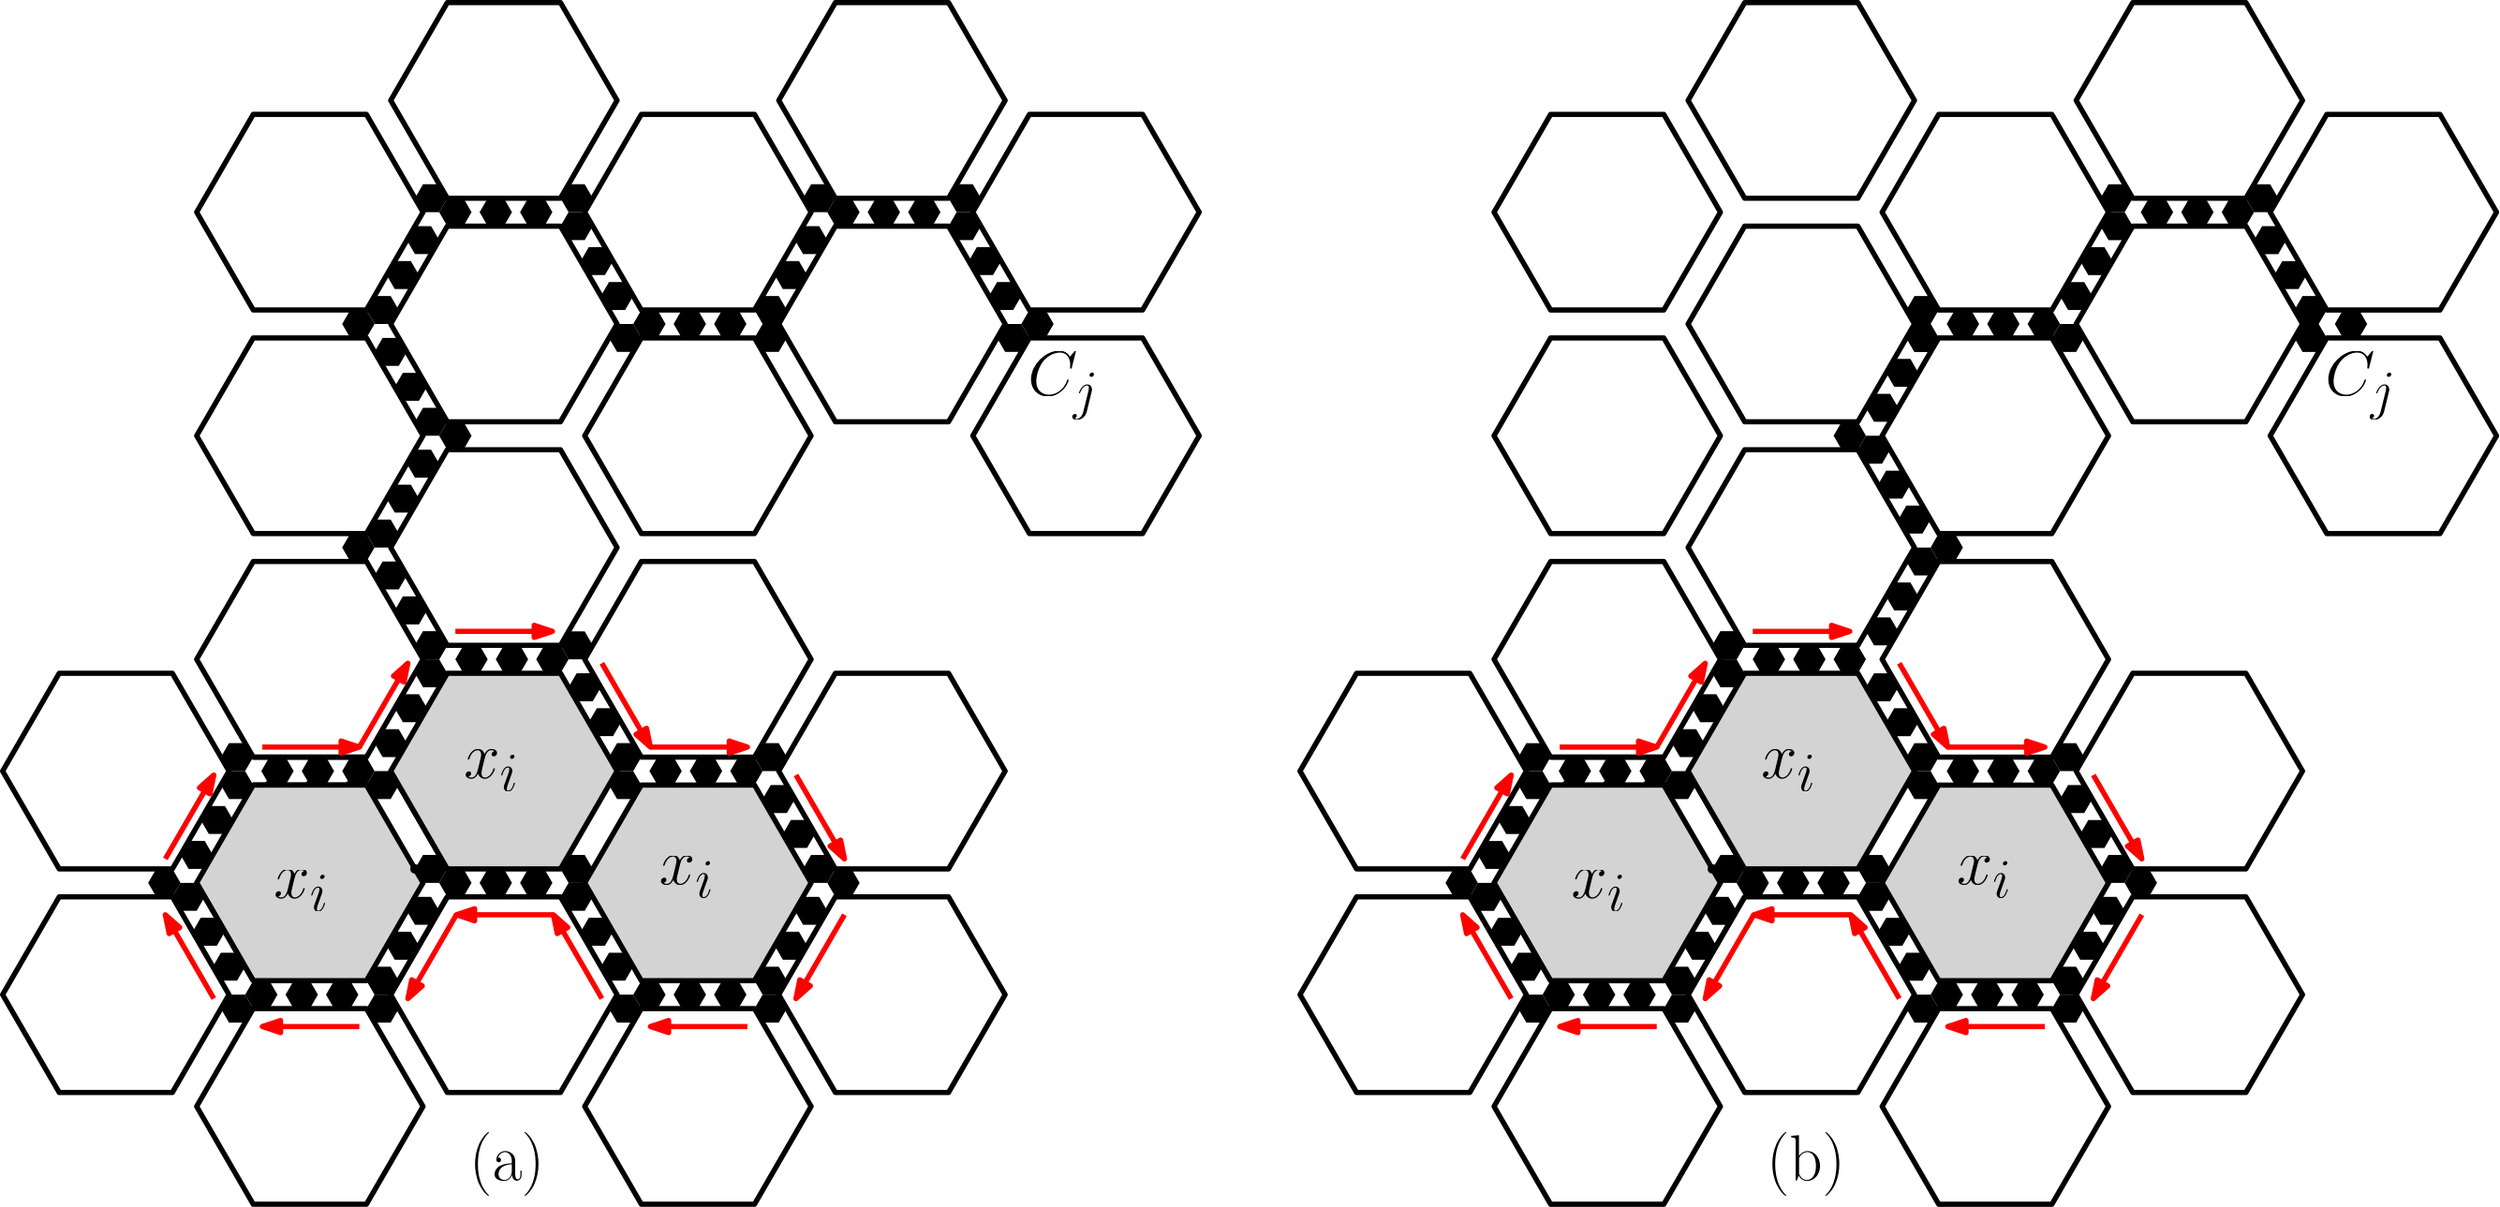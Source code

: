 <?xml version="1.0"?>
<!DOCTYPE ipe SYSTEM "ipe.dtd">
<ipe version="70107" creator="Ipe 7.2.2">
<info created="D:20160420153333" modified="D:20161008141734"/>
<ipestyle name="basic">
<symbol name="arrow/arc(spx)">
<path stroke="sym-stroke" fill="sym-stroke" pen="sym-pen">
0 0 m
-1 0.333 l
-1 -0.333 l
h
</path>
</symbol>
<symbol name="arrow/farc(spx)">
<path stroke="sym-stroke" fill="white" pen="sym-pen">
0 0 m
-1 0.333 l
-1 -0.333 l
h
</path>
</symbol>
<symbol name="arrow/ptarc(spx)">
<path stroke="sym-stroke" fill="sym-stroke" pen="sym-pen">
0 0 m
-1 0.333 l
-0.8 0 l
-1 -0.333 l
h
</path>
</symbol>
<symbol name="arrow/fptarc(spx)">
<path stroke="sym-stroke" fill="white" pen="sym-pen">
0 0 m
-1 0.333 l
-0.8 0 l
-1 -0.333 l
h
</path>
</symbol>
<symbol name="mark/circle(sx)" transformations="translations">
<path fill="sym-stroke">
0.6 0 0 0.6 0 0 e
0.4 0 0 0.4 0 0 e
</path>
</symbol>
<symbol name="mark/disk(sx)" transformations="translations">
<path fill="sym-stroke">
0.6 0 0 0.6 0 0 e
</path>
</symbol>
<symbol name="mark/fdisk(sfx)" transformations="translations">
<group>
<path fill="sym-fill">
0.5 0 0 0.5 0 0 e
</path>
<path fill="sym-stroke" fillrule="eofill">
0.6 0 0 0.6 0 0 e
0.4 0 0 0.4 0 0 e
</path>
</group>
</symbol>
<symbol name="mark/box(sx)" transformations="translations">
<path fill="sym-stroke" fillrule="eofill">
-0.6 -0.6 m
0.6 -0.6 l
0.6 0.6 l
-0.6 0.6 l
h
-0.4 -0.4 m
0.4 -0.4 l
0.4 0.4 l
-0.4 0.4 l
h
</path>
</symbol>
<symbol name="mark/square(sx)" transformations="translations">
<path fill="sym-stroke">
-0.6 -0.6 m
0.6 -0.6 l
0.6 0.6 l
-0.6 0.6 l
h
</path>
</symbol>
<symbol name="mark/fsquare(sfx)" transformations="translations">
<group>
<path fill="sym-fill">
-0.5 -0.5 m
0.5 -0.5 l
0.5 0.5 l
-0.5 0.5 l
h
</path>
<path fill="sym-stroke" fillrule="eofill">
-0.6 -0.6 m
0.6 -0.6 l
0.6 0.6 l
-0.6 0.6 l
h
-0.4 -0.4 m
0.4 -0.4 l
0.4 0.4 l
-0.4 0.4 l
h
</path>
</group>
</symbol>
<symbol name="mark/cross(sx)" transformations="translations">
<group>
<path fill="sym-stroke">
-0.43 -0.57 m
0.57 0.43 l
0.43 0.57 l
-0.57 -0.43 l
h
</path>
<path fill="sym-stroke">
-0.43 0.57 m
0.57 -0.43 l
0.43 -0.57 l
-0.57 0.43 l
h
</path>
</group>
</symbol>
<symbol name="arrow/fnormal(spx)">
<path stroke="sym-stroke" fill="white" pen="sym-pen">
0 0 m
-1 0.333 l
-1 -0.333 l
h
</path>
</symbol>
<symbol name="arrow/pointed(spx)">
<path stroke="sym-stroke" fill="sym-stroke" pen="sym-pen">
0 0 m
-1 0.333 l
-0.8 0 l
-1 -0.333 l
h
</path>
</symbol>
<symbol name="arrow/fpointed(spx)">
<path stroke="sym-stroke" fill="white" pen="sym-pen">
0 0 m
-1 0.333 l
-0.8 0 l
-1 -0.333 l
h
</path>
</symbol>
<symbol name="arrow/linear(spx)">
<path stroke="sym-stroke" pen="sym-pen">
-1 0.333 m
0 0 l
-1 -0.333 l
</path>
</symbol>
<symbol name="arrow/fdouble(spx)">
<path stroke="sym-stroke" fill="white" pen="sym-pen">
0 0 m
-1 0.333 l
-1 -0.333 l
h
-1 0 m
-2 0.333 l
-2 -0.333 l
h
</path>
</symbol>
<symbol name="arrow/double(spx)">
<path stroke="sym-stroke" fill="sym-stroke" pen="sym-pen">
0 0 m
-1 0.333 l
-1 -0.333 l
h
-1 0 m
-2 0.333 l
-2 -0.333 l
h
</path>
</symbol>
<pen name="heavier" value="0.8"/>
<pen name="fat" value="1.2"/>
<pen name="ultrafat" value="2"/>
<symbolsize name="large" value="5"/>
<symbolsize name="small" value="2"/>
<symbolsize name="tiny" value="1.1"/>
<arrowsize name="large" value="10"/>
<arrowsize name="small" value="5"/>
<arrowsize name="tiny" value="3"/>
<color name="red" value="1 0 0"/>
<color name="green" value="0 1 0"/>
<color name="blue" value="0 0 1"/>
<color name="yellow" value="1 1 0"/>
<color name="orange" value="1 0.647 0"/>
<color name="gold" value="1 0.843 0"/>
<color name="purple" value="0.627 0.125 0.941"/>
<color name="gray" value="0.745"/>
<color name="brown" value="0.647 0.165 0.165"/>
<color name="navy" value="0 0 0.502"/>
<color name="pink" value="1 0.753 0.796"/>
<color name="seagreen" value="0.18 0.545 0.341"/>
<color name="turquoise" value="0.251 0.878 0.816"/>
<color name="violet" value="0.933 0.51 0.933"/>
<color name="darkblue" value="0 0 0.545"/>
<color name="darkcyan" value="0 0.545 0.545"/>
<color name="darkgray" value="0.663"/>
<color name="darkgreen" value="0 0.392 0"/>
<color name="darkmagenta" value="0.545 0 0.545"/>
<color name="darkorange" value="1 0.549 0"/>
<color name="darkred" value="0.545 0 0"/>
<color name="lightblue" value="0.678 0.847 0.902"/>
<color name="lightcyan" value="0.878 1 1"/>
<color name="lightgray" value="0.827"/>
<color name="lightgreen" value="0.565 0.933 0.565"/>
<color name="lightyellow" value="1 1 0.878"/>
<dashstyle name="dashed" value="[4] 0"/>
<dashstyle name="dotted" value="[1 3] 0"/>
<dashstyle name="dash dotted" value="[4 2 1 2] 0"/>
<dashstyle name="dash dot dotted" value="[4 2 1 2 1 2] 0"/>
<textsize name="large" value="\large"/>
<textsize name="Large" value="\Large"/>
<textsize name="LARGE" value="\LARGE"/>
<textsize name="huge" value="\huge"/>
<textsize name="Huge" value="\Huge"/>
<textsize name="small" value="\small"/>
<textsize name="footnote" value="\footnotesize"/>
<textsize name="tiny" value="\tiny"/>
<textstyle name="center" begin="\begin{center}" end="\end{center}"/>
<textstyle name="itemize" begin="\begin{itemize}" end="\end{itemize}"/>
<textstyle name="item" begin="\begin{itemize}\item{}" end="\end{itemize}"/>
<gridsize name="4 pts" value="4"/>
<gridsize name="8 pts (~3 mm)" value="8"/>
<gridsize name="16 pts (~6 mm)" value="16"/>
<gridsize name="32 pts (~12 mm)" value="32"/>
<gridsize name="10 pts (~3.5 mm)" value="10"/>
<gridsize name="20 pts (~7 mm)" value="20"/>
<gridsize name="14 pts (~5 mm)" value="14"/>
<gridsize name="28 pts (~10 mm)" value="28"/>
<gridsize name="56 pts (~20 mm)" value="56"/>
<anglesize name="90 deg" value="90"/>
<anglesize name="60 deg" value="60"/>
<anglesize name="45 deg" value="45"/>
<anglesize name="30 deg" value="30"/>
<anglesize name="22.5 deg" value="22.5"/>
<opacity name="10%" value="0.1"/>
<opacity name="30%" value="0.3"/>
<opacity name="50%" value="0.5"/>
<opacity name="75%" value="0.75"/>
<tiling name="falling" angle="-60" step="4" width="1"/>
<tiling name="rising" angle="30" step="4" width="1"/>
</ipestyle>
<ipestyle name="bigpaper">
<layout paper="10000 6000" origin="0 0" frame="10000 6000"/>
<titlestyle pos="10 10" size="LARGE" color="title"  valign="baseline"/>
</ipestyle>
<page>
<layer name="alpha"/>
<view layers="alpha" active="alpha"/>
<path layer="alpha" matrix="0.0971058 0 0 0.096921 3998.35 2997.01" fill="black">
4352 3008 m
4320 3063.43 l
4256 3063.43 l
4224 3008 l
4256 2952.57 l
4320 2952.57 l
h
</path>
<path matrix="0.0971058 0 0 0.096921 4013.89 2997.01" fill="black">
4352 3008 m
4320 3063.43 l
4256 3063.43 l
4224 3008 l
4256 2952.57 l
4320 2952.57 l
h
</path>
<path matrix="0.0971058 0 0 0.096921 4029.43 2997.01" fill="black">
4352 3008 m
4320 3063.43 l
4256 3063.43 l
4224 3008 l
4256 2952.57 l
4320 2952.57 l
h
</path>
<path matrix="0.0971058 0 0 0.096921 3995.25 2997.84" stroke="black" pen="ultrafat">
4224 2944 m
4672 2944 l
</path>
<use matrix="0.0971058 0 0 0.096921 3995.25 2997.84" name="mark/disk(sx)" pos="4288 2944" size="normal" stroke="black"/>
<use matrix="0.0971058 0 0 0.096921 3995.25 2997.84" name="mark/disk(sx)" pos="4448 2944" size="normal" stroke="black"/>
<use matrix="0.0971058 0 0 0.096921 3995.25 2997.84" name="mark/disk(sx)" pos="4608 2944" size="normal" stroke="black"/>
<path matrix="0.0971058 0 0 0.096921 3995.25 3008.58" stroke="black" pen="ultrafat">
4224 2944 m
4672 2944 l
</path>
<path matrix="0.0971058 0 0 0.096921 3995.25 2997.84" stroke="black" fill="lightgray" pen="ultrafat">
4896 2556.02 m
4672 2944 l
4224 2944 l
4000 2556.02 l
4224 2168.04 l
4672 2168.04 l
h
</path>
<use matrix="0.0971058 0 0 0.096921 3995.25 2997.84" name="mark/disk(sx)" pos="4448 2999.43" size="normal" stroke="black"/>
<path matrix="0.0485529 -0.0839361 0.084096 0.0484605 3993.99 3497.32" fill="black">
4352 3008 m
4320 3063.43 l
4256 3063.43 l
4224 3008 l
4256 2952.57 l
4320 2952.57 l
h
</path>
<path matrix="0.0485529 -0.0839361 0.084096 0.0484605 4012.63 3465.09" fill="black">
4352 3008 m
4320 3063.43 l
4256 3063.43 l
4224 3008 l
4256 2952.57 l
4320 2952.57 l
h
</path>
<path matrix="0.0485529 -0.0839361 0.084096 0.0484605 4005.58 3500.43" stroke="black" pen="ultrafat">
4224 2944 m
4672 2944 l
</path>
<path matrix="0.0485529 -0.0839361 0.084096 0.0484605 3919.41 3454.35" fill="black">
4352 3008 m
4320 3063.43 l
4256 3063.43 l
4224 3008 l
4256 2952.57 l
4320 2952.57 l
h
</path>
<path matrix="0.0485529 -0.0839361 0.084096 0.0484605 3927.18 3440.92" fill="black">
4352 3008 m
4320 3063.43 l
4256 3063.43 l
4224 3008 l
4256 2952.57 l
4320 2952.57 l
h
</path>
<path matrix="0.0485529 -0.0839361 0.084096 0.0484605 3934.94 3427.49" fill="black">
4352 3008 m
4320 3063.43 l
4256 3063.43 l
4224 3008 l
4256 2952.57 l
4320 2952.57 l
h
</path>
<path matrix="0.0485529 -0.0839361 0.084096 0.0484605 3931 3457.45" stroke="black" pen="ultrafat">
4224 2944 m
4672 2944 l
</path>
<path matrix="-0.0485529 -0.0839361 0.084096 -0.0484605 4425.91 3740.51" fill="black">
4352 3008 m
4320 3063.43 l
4256 3063.43 l
4224 3008 l
4256 2952.57 l
4320 2952.57 l
h
</path>
<path matrix="-0.0485529 -0.0839361 0.084096 -0.0484605 4418.14 3727.08" fill="black">
4352 3008 m
4320 3063.43 l
4256 3063.43 l
4224 3008 l
4256 2952.57 l
4320 2952.57 l
h
</path>
<path matrix="-0.0485529 -0.0839361 0.084096 -0.0484605 4410.37 3713.65" fill="black">
4352 3008 m
4320 3063.43 l
4256 3063.43 l
4224 3008 l
4256 2952.57 l
4320 2952.57 l
h
</path>
<path matrix="-0.0485529 -0.0839361 0.084096 -0.0484605 4437.51 3737.41" stroke="black" pen="ultrafat">
4224 2944 m
4672 2944 l
</path>
<path matrix="0.0971058 0 0 0.096921 4069.83 3040.81" stroke="black" fill="lightgray" pen="ultrafat">
4896 2556.02 m
4672 2944 l
4224 2944 l
4000 2556.02 l
4224 2168.04 l
4672 2168.04 l
h
</path>
<path matrix="0.0971058 0 0 0.096921 4144.4 3083.79" stroke="black" pen="ultrafat">
4896 2556.02 m
4672 2944 l
4224 2944 l
4000 2556.02 l
4224 2168.04 l
4672 2168.04 l
h
</path>
<path matrix="0.0971058 0 0 0.096921 4293.56 3169.74" stroke="black" pen="ultrafat">
4896 2556.02 m
4672 2944 l
4224 2944 l
4000 2556.02 l
4224 2168.04 l
4672 2168.04 l
h
</path>
<path matrix="0.0971058 0 0 0.096921 4218.98 3212.71" stroke="black" pen="ultrafat">
4896 2556.02 m
4672 2944 l
4224 2944 l
4000 2556.02 l
4224 2168.04 l
4672 2168.04 l
h
</path>
<path matrix="0.0971058 0 0 0.096921 4144.4 3169.74" stroke="black" pen="ultrafat">
4896 2556.02 m
4672 2944 l
4224 2944 l
4000 2556.02 l
4224 2168.04 l
4672 2168.04 l
h
</path>
<path matrix="0.0971058 0 0 0.096921 4069.83 3126.76" stroke="black" pen="ultrafat">
4896 2556.02 m
4672 2944 l
4224 2944 l
4000 2556.02 l
4224 2168.04 l
4672 2168.04 l
h
</path>
<path matrix="0.0971058 0 0 0.096921 4144.4 3255.69" stroke="black" pen="ultrafat">
4896 2556.02 m
4672 2944 l
4224 2944 l
4000 2556.02 l
4224 2168.04 l
4672 2168.04 l
h
</path>
<path matrix="0.0971058 0 0 0.096921 4069.83 3212.71" stroke="black" pen="ultrafat">
4896 2556.02 m
4672 2944 l
4224 2944 l
4000 2556.02 l
4224 2168.04 l
4672 2168.04 l
h
</path>
<path matrix="0.0971058 0 0 0.096921 3995.25 3169.74" stroke="black" pen="ultrafat">
4896 2556.02 m
4672 2944 l
4224 2944 l
4000 2556.02 l
4224 2168.04 l
4672 2168.04 l
h
</path>
<path matrix="0.0971058 0 0 0.096921 3920.67 3040.81" stroke="black" pen="ultrafat">
4896 2556.02 m
4672 2944 l
4224 2944 l
4000 2556.02 l
4224 2168.04 l
4672 2168.04 l
h
</path>
<path matrix="0.0971058 0 0 0.096921 3995.25 3255.69" stroke="black" pen="ultrafat">
4896 2556.02 m
4672 2944 l
4224 2944 l
4000 2556.02 l
4224 2168.04 l
4672 2168.04 l
h
</path>
<path matrix="0.0971058 0 0 0.096921 4069.83 3298.66" stroke="black" pen="ultrafat">
4896 2556.02 m
4672 2944 l
4224 2944 l
4000 2556.02 l
4224 2168.04 l
4672 2168.04 l
h
</path>
<path matrix="0.0971058 0 0 0.096921 4144.4 2997.84" stroke="black" fill="lightgray" pen="ultrafat">
4896 2556.02 m
4672 2944 l
4224 2944 l
4000 2556.02 l
4224 2168.04 l
4672 2168.04 l
h
</path>
<path matrix="0.0971058 0 0 0.096921 4218.98 3040.81" stroke="black" pen="ultrafat">
4896 2556.02 m
4672 2944 l
4224 2944 l
4000 2556.02 l
4224 2168.04 l
4672 2168.04 l
h
</path>
<path matrix="0.0971058 0 0 0.096921 3995.25 3083.79" stroke="black" pen="ultrafat">
4896 2556.02 m
4672 2944 l
4224 2944 l
4000 2556.02 l
4224 2168.04 l
4672 2168.04 l
h
</path>
<path matrix="0.0971058 0 0 0.096921 3920.67 2954.86" stroke="black" pen="ultrafat">
4896 2556.02 m
4672 2944 l
4224 2944 l
4000 2556.02 l
4224 2168.04 l
4672 2168.04 l
h
</path>
<path matrix="0.0971058 0 0 0.096921 3995.25 2911.89" stroke="black" pen="ultrafat">
4896 2556.02 m
4672 2944 l
4224 2944 l
4000 2556.02 l
4224 2168.04 l
4672 2168.04 l
h
</path>
<path matrix="0.0971058 0 0 0.096921 4069.83 2954.86" stroke="black" pen="ultrafat">
4896 2556.02 m
4672 2944 l
4224 2944 l
4000 2556.02 l
4224 2168.04 l
4672 2168.04 l
h
</path>
<path matrix="0.0971058 0 0 0.096921 4144.4 2911.89" stroke="black" pen="ultrafat">
4896 2556.02 m
4672 2944 l
4224 2944 l
4000 2556.02 l
4224 2168.04 l
4672 2168.04 l
h
</path>
<path matrix="0.0971058 0 0 0.096921 4218.98 2954.86" stroke="black" pen="ultrafat">
4896 2556.02 m
4672 2944 l
4224 2944 l
4000 2556.02 l
4224 2168.04 l
4672 2168.04 l
h
</path>
<use matrix="0.0971058 0 0 0.096921 3995.25 2997.84" name="mark/disk(sx)" pos="4864 2611.45" size="normal" stroke="black"/>
<path matrix="0.0485529 0.0839361 -0.084096 0.0484605 4428.44 2750.63" fill="black">
4352 3008 m
4320 3063.43 l
4256 3063.43 l
4224 3008 l
4256 2952.57 l
4320 2952.57 l
h
</path>
<path matrix="0.0485529 0.0839361 -0.084096 0.0484605 4436.21 2764.06" fill="black">
4352 3008 m
4320 3063.43 l
4256 3063.43 l
4224 3008 l
4256 2952.57 l
4320 2952.57 l
h
</path>
<path matrix="0.0485529 0.0839361 -0.084096 0.0484605 4443.97 2777.49" fill="black">
4352 3008 m
4320 3063.43 l
4256 3063.43 l
4224 3008 l
4256 2952.57 l
4320 2952.57 l
h
</path>
<path matrix="0.0485529 -0.0839361 0.084096 0.0484605 3910.09 3459.72" fill="black">
4352 3008 m
4320 3063.43 l
4256 3063.43 l
4224 3008 l
4256 2952.57 l
4320 2952.57 l
h
</path>
<path matrix="0.0485529 -0.0839361 0.084096 0.0484605 3938.05 3508.07" fill="black">
4352 3008 m
4320 3063.43 l
4256 3063.43 l
4224 3008 l
4256 2952.57 l
4320 2952.57 l
h
</path>
<path matrix="0.0485529 -0.0839361 0.084096 0.0484605 3947.37 3416.74" fill="black">
4352 3008 m
4320 3063.43 l
4256 3063.43 l
4224 3008 l
4256 2952.57 l
4320 2952.57 l
h
</path>
<path matrix="0.0485529 -0.0839361 0.084096 0.0484605 3938.05 3411.37" fill="black">
4352 3008 m
4320 3063.43 l
4256 3063.43 l
4224 3008 l
4256 2952.57 l
4320 2952.57 l
h
</path>
<path matrix="-0.0485529 -0.0839361 0.084096 -0.0484605 4394.84 3708.28" fill="black">
4352 3008 m
4320 3063.43 l
4256 3063.43 l
4224 3008 l
4256 2952.57 l
4320 2952.57 l
h
</path>
<path matrix="-0.0485529 -0.0839361 0.084096 -0.0484605 4379.3 3708.28" fill="black">
4352 3008 m
4320 3063.43 l
4256 3063.43 l
4224 3008 l
4256 2952.57 l
4320 2952.57 l
h
</path>
<path matrix="-0.0485529 -0.0839361 0.084096 -0.0484605 4410.38 3702.91" fill="black">
4352 3008 m
4320 3063.43 l
4256 3063.43 l
4224 3008 l
4256 2952.57 l
4320 2952.57 l
h
</path>
<path matrix="0.0485529 0.0839361 -0.084096 0.0484605 4503.01 2793.6" fill="black">
4352 3008 m
4320 3063.43 l
4256 3063.43 l
4224 3008 l
4256 2952.57 l
4320 2952.57 l
h
</path>
<path matrix="0.0485529 0.0839361 -0.084096 0.0484605 4510.78 2807.03" fill="black">
4352 3008 m
4320 3063.43 l
4256 3063.43 l
4224 3008 l
4256 2952.57 l
4320 2952.57 l
h
</path>
<path matrix="0.0485529 0.0839361 -0.084096 0.0484605 4518.55 2820.46" fill="black">
4352 3008 m
4320 3063.43 l
4256 3063.43 l
4224 3008 l
4256 2952.57 l
4320 2952.57 l
h
</path>
<path matrix="0.0485529 -0.0839361 0.084096 0.0484605 4068.56 3454.35" fill="black">
4352 3008 m
4320 3063.43 l
4256 3063.43 l
4224 3008 l
4256 2952.57 l
4320 2952.57 l
h
</path>
<path matrix="0.0485529 -0.0839361 0.084096 0.0484605 4076.33 3440.92" fill="black">
4352 3008 m
4320 3063.43 l
4256 3063.43 l
4224 3008 l
4256 2952.57 l
4320 2952.57 l
h
</path>
<path matrix="0.0485529 -0.0839361 0.084096 0.0484605 4084.1 3427.49" fill="black">
4352 3008 m
4320 3063.43 l
4256 3063.43 l
4224 3008 l
4256 2952.57 l
4320 2952.57 l
h
</path>
<path matrix="0.0485529 -0.0839361 0.084096 0.0484605 4021.95 3459.72" fill="black">
4352 3008 m
4320 3063.43 l
4256 3063.43 l
4224 3008 l
4256 2952.57 l
4320 2952.57 l
h
</path>
<path matrix="-0.0485529 -0.0839361 0.084096 -0.0484605 4469.42 3751.26" fill="black">
4352 3008 m
4320 3063.43 l
4256 3063.43 l
4224 3008 l
4256 2952.57 l
4320 2952.57 l
h
</path>
<path matrix="-0.0485529 -0.0839361 0.084096 -0.0484605 4453.88 3751.26" fill="black">
4352 3008 m
4320 3063.43 l
4256 3063.43 l
4224 3008 l
4256 2952.57 l
4320 2952.57 l
h
</path>
<path matrix="0.0485529 -0.0839361 0.084096 0.0484605 4096.53 3416.74" fill="black">
4352 3008 m
4320 3063.43 l
4256 3063.43 l
4224 3008 l
4256 2952.57 l
4320 2952.57 l
h
</path>
<path matrix="-0.0485529 -0.0839361 0.084096 -0.0484605 4543.99 3708.28" fill="black">
4352 3008 m
4320 3063.43 l
4256 3063.43 l
4224 3008 l
4256 2952.57 l
4320 2952.57 l
h
</path>
<path matrix="-0.0485529 -0.0839361 0.084096 -0.0484605 4528.46 3708.28" fill="black">
4352 3008 m
4320 3063.43 l
4256 3063.43 l
4224 3008 l
4256 2952.57 l
4320 2952.57 l
h
</path>
<path matrix="0.0971058 0 0 0.096921 4147.51 2997.01" fill="black">
4352 3008 m
4320 3063.43 l
4256 3063.43 l
4224 3008 l
4256 2952.57 l
4320 2952.57 l
h
</path>
<path matrix="0.0971058 0 0 0.096921 4163.05 2997.01" fill="black">
4352 3008 m
4320 3063.43 l
4256 3063.43 l
4224 3008 l
4256 2952.57 l
4320 2952.57 l
h
</path>
<path matrix="0.0971058 0 0 0.096921 4178.58 2997.01" fill="black">
4352 3008 m
4320 3063.43 l
4256 3063.43 l
4224 3008 l
4256 2952.57 l
4320 2952.57 l
h
</path>
<path matrix="0.0971058 0 0 0.096921 4072.93 3039.98" fill="black">
4352 3008 m
4320 3063.43 l
4256 3063.43 l
4224 3008 l
4256 2952.57 l
4320 2952.57 l
h
</path>
<path matrix="0.0971058 0 0 0.096921 4088.47 3039.98" fill="black">
4352 3008 m
4320 3063.43 l
4256 3063.43 l
4224 3008 l
4256 2952.57 l
4320 2952.57 l
h
</path>
<path matrix="0.0971058 0 0 0.096921 4104.01 3039.98" fill="black">
4352 3008 m
4320 3063.43 l
4256 3063.43 l
4224 3008 l
4256 2952.57 l
4320 2952.57 l
h
</path>
<path matrix="-0.0485529 -0.0839361 0.084096 -0.0484605 4562.64 3783.49" fill="black">
4352 3008 m
4320 3063.43 l
4256 3063.43 l
4224 3008 l
4256 2952.57 l
4320 2952.57 l
h
</path>
<path matrix="-0.0971058 0.00000002 -0.00000002 -0.096921 5039.33 3542.48" fill="black">
4352 3008 m
4320 3063.43 l
4256 3063.43 l
4224 3008 l
4256 2952.57 l
4320 2952.57 l
h
</path>
<path matrix="-0.0971058 0.00000002 -0.00000002 -0.096921 5031.56 3555.91" fill="black">
4352 3008 m
4320 3063.43 l
4256 3063.43 l
4224 3008 l
4256 2952.57 l
4320 2952.57 l
h
</path>
<path matrix="0.0971058 0.00000002 -0.00000002 0.096921 4187.91 2916.43" fill="black">
4352 3008 m
4320 3063.43 l
4256 3063.43 l
4224 3008 l
4256 2952.57 l
4320 2952.57 l
h
</path>
<path matrix="0.0485529 -0.0839361 0.084096 0.0484605 4158.68 3448.97" fill="black">
4352 3008 m
4320 3063.43 l
4256 3063.43 l
4224 3008 l
4256 2952.57 l
4320 2952.57 l
h
</path>
<path matrix="0.0485529 -0.0839361 0.084096 0.0484605 4150.91 3435.54" fill="black">
4352 3008 m
4320 3063.43 l
4256 3063.43 l
4224 3008 l
4256 2952.57 l
4320 2952.57 l
h
</path>
<path matrix="-0.0971058 0.00000002 0.00000002 0.096921 4964.75 3002.38" fill="black">
4352 3008 m
4320 3063.43 l
4256 3063.43 l
4224 3008 l
4256 2952.57 l
4320 2952.57 l
h
</path>
<path matrix="-0.0485529 -0.0839361 -0.084096 0.0484605 4993.98 3534.93" fill="black">
4352 3008 m
4320 3063.43 l
4256 3063.43 l
4224 3008 l
4256 2952.57 l
4320 2952.57 l
h
</path>
<path matrix="-0.0485529 -0.0839361 -0.084096 0.0484605 5001.75 3521.5" fill="black">
4352 3008 m
4320 3063.43 l
4256 3063.43 l
4224 3008 l
4256 2952.57 l
4320 2952.57 l
h
</path>
<path matrix="0.0485529 -0.0839361 0.084096 0.0484605 4087.21 3411.37" fill="black">
4352 3008 m
4320 3063.43 l
4256 3063.43 l
4224 3008 l
4256 2952.57 l
4320 2952.57 l
h
</path>
<path matrix="0.0485529 -0.0839361 0.084096 0.0484605 4143.14 3411.37" fill="black">
4352 3008 m
4320 3063.43 l
4256 3063.43 l
4224 3008 l
4256 2952.57 l
4320 2952.57 l
h
</path>
<path matrix="0.0485529 -0.0839361 0.084096 0.0484605 4171.11 3459.72" fill="black">
4352 3008 m
4320 3063.43 l
4256 3063.43 l
4224 3008 l
4256 2952.57 l
4320 2952.57 l
h
</path>
<path matrix="0.0485529 -0.0839361 0.084096 0.0484605 4087.21 3497.32" fill="black">
4352 3008 m
4320 3063.43 l
4256 3063.43 l
4224 3008 l
4256 2952.57 l
4320 2952.57 l
h
</path>
<path matrix="0.0485529 -0.0839361 0.084096 0.0484605 4068.56 3551.04" fill="black">
4352 3008 m
4320 3063.43 l
4256 3063.43 l
4224 3008 l
4256 2952.57 l
4320 2952.57 l
h
</path>
<path matrix="0.0485529 -0.0839361 0.084096 0.0484605 4143.14 3508.07" fill="black">
4352 3008 m
4320 3063.43 l
4256 3063.43 l
4224 3008 l
4256 2952.57 l
4320 2952.57 l
h
</path>
<path matrix="0.0485529 -0.0839361 0.084096 0.0484605 4012.63 3551.04" fill="black">
4352 3008 m
4320 3063.43 l
4256 3063.43 l
4224 3008 l
4256 2952.57 l
4320 2952.57 l
h
</path>
<path matrix="0.0971058 0 0 0.096921 4218.98 3298.66" stroke="black" pen="ultrafat">
4896 2556.02 m
4672 2944 l
4224 2944 l
4000 2556.02 l
4224 2168.04 l
4672 2168.04 l
h
</path>
<path matrix="0.0971058 0 0 0.096921 4293.56 3255.69" stroke="black" pen="ultrafat">
4896 2556.02 m
4672 2944 l
4224 2944 l
4000 2556.02 l
4224 2168.04 l
4672 2168.04 l
h
</path>
<path matrix="0.0485529 -0.0839361 0.084096 0.0484605 4068.56 3465.09" fill="black">
4352 3008 m
4320 3063.43 l
4256 3063.43 l
4224 3008 l
4256 2952.57 l
4320 2952.57 l
h
</path>
<path matrix="0.0971058 0 0 0.096921 3995.25 2997.84" stroke="red" pen="ultrafat" arrow="normal/normal">
4067.95 2096.96 m
3875.95 2429.51 l
</path>
<path matrix="0.0971058 0 0 0.096921 3995.25 2997.84" stroke="red" pen="ultrafat" arrow="normal/normal">
3875.95 2651.22 m
4067.95 2983.77 l
</path>
<path matrix="0.0971058 0 0 0.096921 3995.25 2997.84" stroke="red" pen="ultrafat" arrow="normal/normal">
4259.97 3094.62 m
4643.96 3094.62 l
</path>
<path matrix="0.0971058 0 0 0.096921 3995.25 2997.84" stroke="red" pen="ultrafat" arrow="normal/normal">
4643.96 1986.1 m
4259.97 1986.1 l
</path>
<path matrix="0.0971058 0 0 0.096921 3995.25 2997.84" stroke="red" pen="ultrafat" arrow="normal/normal">
5027.97 2429.51 m
4835.97 2096.96 l
</path>
<path matrix="0.0971058 0 0 0.096921 3995.25 2997.84" stroke="red" pen="ultrafat" arrow="normal/normal">
5411.96 2429.51 m
5027.97 2429.51 l
</path>
<path matrix="0.0971058 0 0 0.096921 3995.25 2997.84" stroke="red" pen="ultrafat" arrow="normal/normal">
5603.96 2096.96 m
5411.96 2429.51 l
</path>
<path matrix="0.0971058 0 0 0.096921 3995.25 2997.84" stroke="red" pen="ultrafat" arrow="normal/normal">
6179.97 1986.1 m
5795.98 1986.1 l
</path>
<path matrix="0.0971058 0 0 0.096921 3995.25 2997.84" stroke="red" pen="ultrafat" arrow="normal/normal">
6563.97 2429.5 m
6371.97 2096.95 l
</path>
<path matrix="0.0971058 0 0 0.096921 3995.25 2997.84" stroke="red" pen="ultrafat" arrow="normal/normal">
6371.97 2983.76 m
6563.97 2651.21 l
</path>
<path matrix="0.0971058 0 0 0.096921 3995.25 2997.84" stroke="red" pen="ultrafat" arrow="normal/normal">
5603.96 3427.17 m
5795.96 3094.62 l
</path>
<path matrix="0.0971058 0 0 0.096921 3995.25 2997.84" stroke="red" pen="ultrafat" arrow="normal/normal">
5795.96 3094.62 m
6179.95 3094.62 l
</path>
<path matrix="0.0971058 0 0 0.096921 3995.25 2997.84" stroke="red" pen="ultrafat" arrow="normal/normal">
5024 3553.68 m
5407.99 3553.68 l
</path>
<path matrix="0.0971058 0 0 0.096921 3995.25 2997.84" stroke="red" pen="ultrafat" arrow="normal/normal">
4643.96 3094.62 m
4835.96 3427.17 l
</path>
<path matrix="0.0485529 -0.0839361 -0.084096 -0.0484605 4503.01 3869.44" fill="black">
4352 3008 m
4320 3063.43 l
4256 3063.43 l
4224 3008 l
4256 2952.57 l
4320 2952.57 l
h
</path>
<path matrix="0.0485529 -0.0839361 -0.084096 -0.0484605 4510.78 3856.01" fill="black">
4352 3008 m
4320 3063.43 l
4256 3063.43 l
4224 3008 l
4256 2952.57 l
4320 2952.57 l
h
</path>
<path matrix="0.0485529 -0.0839361 -0.084096 -0.0484605 4518.55 3842.58" fill="black">
4352 3008 m
4320 3063.43 l
4256 3063.43 l
4224 3008 l
4256 2952.57 l
4320 2952.57 l
h
</path>
<path matrix="0.0485529 -0.0839361 -0.084096 -0.0484605 4503.01 3955.39" fill="black">
4352 3008 m
4320 3063.43 l
4256 3063.43 l
4224 3008 l
4256 2952.57 l
4320 2952.57 l
h
</path>
<path matrix="0.0485529 -0.0839361 -0.084096 -0.0484605 4510.78 3941.96" fill="black">
4352 3008 m
4320 3063.43 l
4256 3063.43 l
4224 3008 l
4256 2952.57 l
4320 2952.57 l
h
</path>
<path matrix="0.0485529 -0.0839361 -0.084096 -0.0484605 4518.55 3928.53" fill="black">
4352 3008 m
4320 3063.43 l
4256 3063.43 l
4224 3008 l
4256 2952.57 l
4320 2952.57 l
h
</path>
<path matrix="0.0485529 -0.0839361 -0.084096 -0.0484605 4574.48 4003.74" fill="black">
4352 3008 m
4320 3063.43 l
4256 3063.43 l
4224 3008 l
4256 2952.57 l
4320 2952.57 l
h
</path>
<path matrix="0.0485529 -0.0839361 -0.084096 -0.0484605 4582.25 3990.31" fill="black">
4352 3008 m
4320 3063.43 l
4256 3063.43 l
4224 3008 l
4256 2952.57 l
4320 2952.57 l
h
</path>
<path matrix="0.0485529 -0.0839361 -0.084096 -0.0484605 4590.02 3976.88" fill="black">
4352 3008 m
4320 3063.43 l
4256 3063.43 l
4224 3008 l
4256 2952.57 l
4320 2952.57 l
h
</path>
<path matrix="0.0485529 -0.0839361 -0.084096 -0.0484605 4723.64 4003.74" fill="black">
4352 3008 m
4320 3063.43 l
4256 3063.43 l
4224 3008 l
4256 2952.57 l
4320 2952.57 l
h
</path>
<path matrix="0.0485529 -0.0839361 -0.084096 -0.0484605 4731.41 3990.31" fill="black">
4352 3008 m
4320 3063.43 l
4256 3063.43 l
4224 3008 l
4256 2952.57 l
4320 2952.57 l
h
</path>
<path matrix="0.0485529 -0.0839361 -0.084096 -0.0484605 4739.18 3976.88" fill="black">
4352 3008 m
4320 3063.43 l
4256 3063.43 l
4224 3008 l
4256 2952.57 l
4320 2952.57 l
h
</path>
<path matrix="0.0485529 0.0839361 -0.084096 0.0484605 4499.91 2874.18" fill="black">
4352 3008 m
4320 3063.43 l
4256 3063.43 l
4224 3008 l
4256 2952.57 l
4320 2952.57 l
h
</path>
<path matrix="0.0485529 0.0839361 -0.084096 0.0484605 4507.67 2887.61" fill="black">
4352 3008 m
4320 3063.43 l
4256 3063.43 l
4224 3008 l
4256 2952.57 l
4320 2952.57 l
h
</path>
<path matrix="0.0485529 0.0839361 -0.084096 0.0484605 4515.44 2901.04" fill="black">
4352 3008 m
4320 3063.43 l
4256 3063.43 l
4224 3008 l
4256 2952.57 l
4320 2952.57 l
h
</path>
<path matrix="0.0485529 0.0839361 -0.084096 0.0484605 4499.91 2960.13" fill="black">
4352 3008 m
4320 3063.43 l
4256 3063.43 l
4224 3008 l
4256 2952.57 l
4320 2952.57 l
h
</path>
<path matrix="0.0485529 0.0839361 -0.084096 0.0484605 4507.67 2973.56" fill="black">
4352 3008 m
4320 3063.43 l
4256 3063.43 l
4224 3008 l
4256 2952.57 l
4320 2952.57 l
h
</path>
<path matrix="0.0485529 0.0839361 -0.084096 0.0484605 4515.44 2986.99" fill="black">
4352 3008 m
4320 3063.43 l
4256 3063.43 l
4224 3008 l
4256 2952.57 l
4320 2952.57 l
h
</path>
<path matrix="0.0485529 0.0839361 -0.084096 0.0484605 4649.06 2960.13" fill="black">
4352 3008 m
4320 3063.43 l
4256 3063.43 l
4224 3008 l
4256 2952.57 l
4320 2952.57 l
h
</path>
<path matrix="0.0485529 0.0839361 -0.084096 0.0484605 4656.83 2973.56" fill="black">
4352 3008 m
4320 3063.43 l
4256 3063.43 l
4224 3008 l
4256 2952.57 l
4320 2952.57 l
h
</path>
<path matrix="0.0485529 0.0839361 -0.084096 0.0484605 4664.6 2986.99" fill="black">
4352 3008 m
4320 3063.43 l
4256 3063.43 l
4224 3008 l
4256 2952.57 l
4320 2952.57 l
h
</path>
<path matrix="0.0971058 0 0 0.096921 4066.72 3211.88" fill="black">
4352 3008 m
4320 3063.43 l
4256 3063.43 l
4224 3008 l
4256 2952.57 l
4320 2952.57 l
h
</path>
<path matrix="0.0971058 0 0 0.096921 4082.26 3211.88" fill="black">
4352 3008 m
4320 3063.43 l
4256 3063.43 l
4224 3008 l
4256 2952.57 l
4320 2952.57 l
h
</path>
<path matrix="0.0971058 0 0 0.096921 4097.79 3211.88" fill="black">
4352 3008 m
4320 3063.43 l
4256 3063.43 l
4224 3008 l
4256 2952.57 l
4320 2952.57 l
h
</path>
<path matrix="0.0971058 0 0 0.096921 4141.29 3168.91" fill="black">
4352 3008 m
4320 3063.43 l
4256 3063.43 l
4224 3008 l
4256 2952.57 l
4320 2952.57 l
h
</path>
<path matrix="0.0971058 0 0 0.096921 4156.83 3168.91" fill="black">
4352 3008 m
4320 3063.43 l
4256 3063.43 l
4224 3008 l
4256 2952.57 l
4320 2952.57 l
h
</path>
<path matrix="0.0971058 0 0 0.096921 4172.37 3168.91" fill="black">
4352 3008 m
4320 3063.43 l
4256 3063.43 l
4224 3008 l
4256 2952.57 l
4320 2952.57 l
h
</path>
<path matrix="0.0971058 0 0 0.096921 4215.87 3211.88" fill="black">
4352 3008 m
4320 3063.43 l
4256 3063.43 l
4224 3008 l
4256 2952.57 l
4320 2952.57 l
h
</path>
<path matrix="0.0971058 0 0 0.096921 4231.41 3211.88" fill="black">
4352 3008 m
4320 3063.43 l
4256 3063.43 l
4224 3008 l
4256 2952.57 l
4320 2952.57 l
h
</path>
<path matrix="0.0971058 0 0 0.096921 4246.95 3211.88" fill="black">
4352 3008 m
4320 3063.43 l
4256 3063.43 l
4224 3008 l
4256 2952.57 l
4320 2952.57 l
h
</path>
<path matrix="0.0485529 -0.0839361 -0.084096 -0.0484605 4742.28 3960.76" fill="black">
4352 3008 m
4320 3063.43 l
4256 3063.43 l
4224 3008 l
4256 2952.57 l
4320 2952.57 l
h
</path>
<path matrix="0.0485529 -0.0839361 -0.084096 -0.0484605 4751.6 3966.13" fill="black">
4352 3008 m
4320 3063.43 l
4256 3063.43 l
4224 3008 l
4256 2952.57 l
4320 2952.57 l
h
</path>
<path matrix="0.0485529 -0.0839361 -0.084096 -0.0484605 4527.87 3923.16" fill="black">
4352 3008 m
4320 3063.43 l
4256 3063.43 l
4224 3008 l
4256 2952.57 l
4320 2952.57 l
h
</path>
<path matrix="0.0485529 -0.0839361 -0.084096 -0.0484605 4490.58 3880.18" fill="black">
4352 3008 m
4320 3063.43 l
4256 3063.43 l
4224 3008 l
4256 2952.57 l
4320 2952.57 l
h
</path>
<path matrix="0.0485529 -0.0839361 -0.084096 -0.0484605 4490.58 3966.13" fill="black">
4352 3008 m
4320 3063.43 l
4256 3063.43 l
4224 3008 l
4256 2952.57 l
4320 2952.57 l
h
</path>
<path matrix="0.0485529 -0.0839361 -0.084096 -0.0484605 4518.55 4014.48" fill="black">
4352 3008 m
4320 3063.43 l
4256 3063.43 l
4224 3008 l
4256 2952.57 l
4320 2952.57 l
h
</path>
<path matrix="0.0485529 -0.0839361 -0.084096 -0.0484605 4574.48 4014.48" fill="black">
4352 3008 m
4320 3063.43 l
4256 3063.43 l
4224 3008 l
4256 2952.57 l
4320 2952.57 l
h
</path>
<path matrix="0.0485529 -0.0839361 -0.084096 -0.0484605 4593.13 3960.76" fill="black">
4352 3008 m
4320 3063.43 l
4256 3063.43 l
4224 3008 l
4256 2952.57 l
4320 2952.57 l
h
</path>
<path matrix="0.0485529 -0.0839361 -0.084096 -0.0484605 4649.06 3960.76" fill="black">
4352 3008 m
4320 3063.43 l
4256 3063.43 l
4224 3008 l
4256 2952.57 l
4320 2952.57 l
h
</path>
<path matrix="0.0485529 -0.0839361 -0.084096 -0.0484605 4667.71 4014.48" fill="black">
4352 3008 m
4320 3063.43 l
4256 3063.43 l
4224 3008 l
4256 2952.57 l
4320 2952.57 l
h
</path>
<path matrix="0.0485529 -0.0839361 -0.084096 -0.0484605 4723.64 4014.48" fill="black">
4352 3008 m
4320 3063.43 l
4256 3063.43 l
4224 3008 l
4256 2952.57 l
4320 2952.57 l
h
</path>
<text matrix="1 0 0 1 3507.74 2447.13" transformations="translations" pos="905.591 792.712" stroke="black" type="label" width="21.192" height="10.671" depth="5.01" valign="baseline" size="Huge">$x_i$</text>
<text matrix="1 0 0 1 3580.77 2493.26" transformations="translations" pos="905.591 792.712" stroke="black" type="label" width="21.192" height="10.671" depth="5.01" valign="baseline" size="Huge">$x_i$</text>
<text matrix="1 0 0 1 3655.89 2452.36" transformations="translations" pos="905.591 792.712" stroke="black" type="label" width="21.192" height="10.671" depth="5.01" valign="baseline" size="Huge">$x_i$</text>
<text matrix="1 0 0 1 3797.5 2640.2" transformations="translations" pos="905.591 792.712" stroke="black" type="label" width="27.395" height="16.934" depth="9.03" valign="baseline" size="Huge">$C_j$</text>
<path matrix="0.0971058 0 0 0.096921 4496.99 2997" fill="black">
4352 3008 m
4320 3063.43 l
4256 3063.43 l
4224 3008 l
4256 2952.57 l
4320 2952.57 l
h
</path>
<path matrix="0.0971058 0 0 0.096921 4512.52 2997" fill="black">
4352 3008 m
4320 3063.43 l
4256 3063.43 l
4224 3008 l
4256 2952.57 l
4320 2952.57 l
h
</path>
<path matrix="0.0971058 0 0 0.096921 4528.06 2997" fill="black">
4352 3008 m
4320 3063.43 l
4256 3063.43 l
4224 3008 l
4256 2952.57 l
4320 2952.57 l
h
</path>
<path matrix="0.0971058 0 0 0.096921 4493.88 2997.83" stroke="black" pen="ultrafat">
4224 2944 m
4672 2944 l
</path>
<use matrix="0.0971058 0 0 0.096921 4493.88 2997.83" name="mark/disk(sx)" pos="4288 2944" size="normal" stroke="black"/>
<use matrix="0.0971058 0 0 0.096921 4493.88 2997.83" name="mark/disk(sx)" pos="4448 2944" size="normal" stroke="black"/>
<use matrix="0.0971058 0 0 0.096921 4493.88 2997.83" name="mark/disk(sx)" pos="4608 2944" size="normal" stroke="black"/>
<path matrix="0.0971058 0 0 0.096921 4493.88 3008.58" stroke="black" pen="ultrafat">
4224 2944 m
4672 2944 l
</path>
<path matrix="0.0971058 0 0 0.096921 4493.88 2997.83" stroke="black" fill="lightgray" pen="ultrafat">
4896 2556.02 m
4672 2944 l
4224 2944 l
4000 2556.02 l
4224 2168.04 l
4672 2168.04 l
h
</path>
<use matrix="0.0971058 0 0 0.096921 4493.88 2997.83" name="mark/disk(sx)" pos="4448 2999.43" size="normal" stroke="black"/>
<path matrix="0.0485529 -0.0839361 0.084096 0.0484605 4492.62 3497.31" fill="black">
4352 3008 m
4320 3063.43 l
4256 3063.43 l
4224 3008 l
4256 2952.57 l
4320 2952.57 l
h
</path>
<path matrix="0.0485529 -0.0839361 0.084096 0.0484605 4511.26 3465.08" fill="black">
4352 3008 m
4320 3063.43 l
4256 3063.43 l
4224 3008 l
4256 2952.57 l
4320 2952.57 l
h
</path>
<path matrix="0.0485529 -0.0839361 0.084096 0.0484605 4504.21 3500.42" stroke="black" pen="ultrafat">
4224 2944 m
4672 2944 l
</path>
<path matrix="0.0485529 -0.0839361 0.084096 0.0484605 4418.04 3454.34" fill="black">
4352 3008 m
4320 3063.43 l
4256 3063.43 l
4224 3008 l
4256 2952.57 l
4320 2952.57 l
h
</path>
<path matrix="0.0485529 -0.0839361 0.084096 0.0484605 4425.81 3440.91" fill="black">
4352 3008 m
4320 3063.43 l
4256 3063.43 l
4224 3008 l
4256 2952.57 l
4320 2952.57 l
h
</path>
<path matrix="0.0485529 -0.0839361 0.084096 0.0484605 4433.58 3427.48" fill="black">
4352 3008 m
4320 3063.43 l
4256 3063.43 l
4224 3008 l
4256 2952.57 l
4320 2952.57 l
h
</path>
<path matrix="0.0485529 -0.0839361 0.084096 0.0484605 4429.64 3457.44" stroke="black" pen="ultrafat">
4224 2944 m
4672 2944 l
</path>
<path matrix="-0.0485529 -0.0839361 0.084096 -0.0484605 4924.54 3740.5" fill="black">
4352 3008 m
4320 3063.43 l
4256 3063.43 l
4224 3008 l
4256 2952.57 l
4320 2952.57 l
h
</path>
<path matrix="-0.0485529 -0.0839361 0.084096 -0.0484605 4916.77 3727.07" fill="black">
4352 3008 m
4320 3063.43 l
4256 3063.43 l
4224 3008 l
4256 2952.57 l
4320 2952.57 l
h
</path>
<path matrix="-0.0485529 -0.0839361 0.084096 -0.0484605 4909.01 3713.64" fill="black">
4352 3008 m
4320 3063.43 l
4256 3063.43 l
4224 3008 l
4256 2952.57 l
4320 2952.57 l
h
</path>
<path matrix="-0.0485529 -0.0839361 0.084096 -0.0484605 4936.14 3737.4" stroke="black" pen="ultrafat">
4224 2944 m
4672 2944 l
</path>
<path matrix="0.0971058 0 0 0.096921 4568.46 3040.81" stroke="black" fill="lightgray" pen="ultrafat">
4896 2556.02 m
4672 2944 l
4224 2944 l
4000 2556.02 l
4224 2168.04 l
4672 2168.04 l
h
</path>
<path matrix="0.0971058 0 0 0.096921 4643.03 3083.78" stroke="black" pen="ultrafat">
4896 2556.02 m
4672 2944 l
4224 2944 l
4000 2556.02 l
4224 2168.04 l
4672 2168.04 l
h
</path>
<path matrix="0.0971058 0 0 0.096921 4792.19 3169.73" stroke="black" pen="ultrafat">
4896 2556.02 m
4672 2944 l
4224 2944 l
4000 2556.02 l
4224 2168.04 l
4672 2168.04 l
h
</path>
<path matrix="0.0971058 0 0 0.096921 4717.61 3212.71" stroke="black" pen="ultrafat">
4896 2556.02 m
4672 2944 l
4224 2944 l
4000 2556.02 l
4224 2168.04 l
4672 2168.04 l
h
</path>
<path matrix="0.0971058 0 0 0.096921 4643.03 3169.73" stroke="black" pen="ultrafat">
4896 2556.02 m
4672 2944 l
4224 2944 l
4000 2556.02 l
4224 2168.04 l
4672 2168.04 l
h
</path>
<path matrix="0.0971058 0 0 0.096921 4568.46 3126.76" stroke="black" pen="ultrafat">
4896 2556.02 m
4672 2944 l
4224 2944 l
4000 2556.02 l
4224 2168.04 l
4672 2168.04 l
h
</path>
<path matrix="0.0971058 0 0 0.096921 4643.03 3255.68" stroke="black" pen="ultrafat">
4896 2556.02 m
4672 2944 l
4224 2944 l
4000 2556.02 l
4224 2168.04 l
4672 2168.04 l
h
</path>
<path matrix="0.0971058 0 0 0.096921 4568.46 3212.71" stroke="black" pen="ultrafat">
4896 2556.02 m
4672 2944 l
4224 2944 l
4000 2556.02 l
4224 2168.04 l
4672 2168.04 l
h
</path>
<path matrix="0.0971058 0 0 0.096921 4493.88 3169.73" stroke="black" pen="ultrafat">
4896 2556.02 m
4672 2944 l
4224 2944 l
4000 2556.02 l
4224 2168.04 l
4672 2168.04 l
h
</path>
<path matrix="0.0971058 0 0 0.096921 4419.3 3040.81" stroke="black" pen="ultrafat">
4896 2556.02 m
4672 2944 l
4224 2944 l
4000 2556.02 l
4224 2168.04 l
4672 2168.04 l
h
</path>
<path matrix="0.0971058 0 0 0.096921 4493.88 3255.68" stroke="black" pen="ultrafat">
4896 2556.02 m
4672 2944 l
4224 2944 l
4000 2556.02 l
4224 2168.04 l
4672 2168.04 l
h
</path>
<path matrix="0.0971058 0 0 0.096921 4568.46 3298.66" stroke="black" pen="ultrafat">
4896 2556.02 m
4672 2944 l
4224 2944 l
4000 2556.02 l
4224 2168.04 l
4672 2168.04 l
h
</path>
<path matrix="0.0971058 0 0 0.096921 4643.03 2997.83" stroke="black" fill="lightgray" pen="ultrafat">
4896 2556.02 m
4672 2944 l
4224 2944 l
4000 2556.02 l
4224 2168.04 l
4672 2168.04 l
h
</path>
<path matrix="0.0971058 0 0 0.096921 4717.61 3040.81" stroke="black" pen="ultrafat">
4896 2556.02 m
4672 2944 l
4224 2944 l
4000 2556.02 l
4224 2168.04 l
4672 2168.04 l
h
</path>
<path matrix="0.0971058 0 0 0.096921 4493.88 3083.78" stroke="black" pen="ultrafat">
4896 2556.02 m
4672 2944 l
4224 2944 l
4000 2556.02 l
4224 2168.04 l
4672 2168.04 l
h
</path>
<path matrix="0.0971058 0 0 0.096921 4419.3 2954.86" stroke="black" pen="ultrafat">
4896 2556.02 m
4672 2944 l
4224 2944 l
4000 2556.02 l
4224 2168.04 l
4672 2168.04 l
h
</path>
<path matrix="0.0971058 0 0 0.096921 4493.88 2911.88" stroke="black" pen="ultrafat">
4896 2556.02 m
4672 2944 l
4224 2944 l
4000 2556.02 l
4224 2168.04 l
4672 2168.04 l
h
</path>
<path matrix="0.0971058 0 0 0.096921 4568.46 2954.86" stroke="black" pen="ultrafat">
4896 2556.02 m
4672 2944 l
4224 2944 l
4000 2556.02 l
4224 2168.04 l
4672 2168.04 l
h
</path>
<path matrix="0.0971058 0 0 0.096921 4643.04 2911.88" stroke="black" pen="ultrafat">
4896 2556.02 m
4672 2944 l
4224 2944 l
4000 2556.02 l
4224 2168.04 l
4672 2168.04 l
h
</path>
<path matrix="0.0971058 0 0 0.096921 4717.61 2954.86" stroke="black" pen="ultrafat">
4896 2556.02 m
4672 2944 l
4224 2944 l
4000 2556.02 l
4224 2168.04 l
4672 2168.04 l
h
</path>
<use matrix="0.0971058 0 0 0.096921 4493.88 2997.83" name="mark/disk(sx)" pos="4864 2611.45" size="normal" stroke="black"/>
<path matrix="0.0485529 0.0839361 -0.084096 0.0484605 4927.07 2750.62" fill="black">
4352 3008 m
4320 3063.43 l
4256 3063.43 l
4224 3008 l
4256 2952.57 l
4320 2952.57 l
h
</path>
<path matrix="0.0485529 0.0839361 -0.084096 0.0484605 4934.84 2764.05" fill="black">
4352 3008 m
4320 3063.43 l
4256 3063.43 l
4224 3008 l
4256 2952.57 l
4320 2952.57 l
h
</path>
<path matrix="0.0485529 0.0839361 -0.084096 0.0484605 4942.6 2777.48" fill="black">
4352 3008 m
4320 3063.43 l
4256 3063.43 l
4224 3008 l
4256 2952.57 l
4320 2952.57 l
h
</path>
<path matrix="0.0485529 -0.0839361 0.084096 0.0484605 4408.72 3459.71" fill="black">
4352 3008 m
4320 3063.43 l
4256 3063.43 l
4224 3008 l
4256 2952.57 l
4320 2952.57 l
h
</path>
<path matrix="0.0485529 -0.0839361 0.084096 0.0484605 4436.68 3508.06" fill="black">
4352 3008 m
4320 3063.43 l
4256 3063.43 l
4224 3008 l
4256 2952.57 l
4320 2952.57 l
h
</path>
<path matrix="0.0485529 -0.0839361 0.084096 0.0484605 4446 3416.74" fill="black">
4352 3008 m
4320 3063.43 l
4256 3063.43 l
4224 3008 l
4256 2952.57 l
4320 2952.57 l
h
</path>
<path matrix="0.0485529 -0.0839361 0.084096 0.0484605 4436.68 3411.37" fill="black">
4352 3008 m
4320 3063.43 l
4256 3063.43 l
4224 3008 l
4256 2952.57 l
4320 2952.57 l
h
</path>
<path matrix="-0.0485529 -0.0839361 0.084096 -0.0484605 4893.47 3708.27" fill="black">
4352 3008 m
4320 3063.43 l
4256 3063.43 l
4224 3008 l
4256 2952.57 l
4320 2952.57 l
h
</path>
<path matrix="-0.0485529 -0.0839361 0.084096 -0.0484605 4877.93 3708.27" fill="black">
4352 3008 m
4320 3063.43 l
4256 3063.43 l
4224 3008 l
4256 2952.57 l
4320 2952.57 l
h
</path>
<path matrix="-0.0485529 -0.0839361 0.084096 -0.0484605 4909.01 3702.9" fill="black">
4352 3008 m
4320 3063.43 l
4256 3063.43 l
4224 3008 l
4256 2952.57 l
4320 2952.57 l
h
</path>
<path matrix="0.0485529 0.0839361 -0.084096 0.0484605 5001.65 2793.6" fill="black">
4352 3008 m
4320 3063.43 l
4256 3063.43 l
4224 3008 l
4256 2952.57 l
4320 2952.57 l
h
</path>
<path matrix="0.0485529 0.0839361 -0.084096 0.0484605 5009.41 2807.03" fill="black">
4352 3008 m
4320 3063.43 l
4256 3063.43 l
4224 3008 l
4256 2952.57 l
4320 2952.57 l
h
</path>
<path matrix="0.0485529 0.0839361 -0.084096 0.0484605 5017.18 2820.46" fill="black">
4352 3008 m
4320 3063.43 l
4256 3063.43 l
4224 3008 l
4256 2952.57 l
4320 2952.57 l
h
</path>
<path matrix="0.0485529 -0.0839361 0.084096 0.0484605 4567.19 3454.34" fill="black">
4352 3008 m
4320 3063.43 l
4256 3063.43 l
4224 3008 l
4256 2952.57 l
4320 2952.57 l
h
</path>
<path matrix="0.0485529 -0.0839361 0.084096 0.0484605 4574.96 3440.91" fill="black">
4352 3008 m
4320 3063.43 l
4256 3063.43 l
4224 3008 l
4256 2952.57 l
4320 2952.57 l
h
</path>
<path matrix="0.0485529 -0.0839361 0.084096 0.0484605 4582.73 3427.48" fill="black">
4352 3008 m
4320 3063.43 l
4256 3063.43 l
4224 3008 l
4256 2952.57 l
4320 2952.57 l
h
</path>
<path matrix="0.0485529 -0.0839361 0.084096 0.0484605 4520.58 3459.71" fill="black">
4352 3008 m
4320 3063.43 l
4256 3063.43 l
4224 3008 l
4256 2952.57 l
4320 2952.57 l
h
</path>
<path matrix="-0.0485529 -0.0839361 0.084096 -0.0484605 4968.05 3751.25" fill="black">
4352 3008 m
4320 3063.43 l
4256 3063.43 l
4224 3008 l
4256 2952.57 l
4320 2952.57 l
h
</path>
<path matrix="-0.0485529 -0.0839361 0.084096 -0.0484605 4952.51 3751.25" fill="black">
4352 3008 m
4320 3063.43 l
4256 3063.43 l
4224 3008 l
4256 2952.57 l
4320 2952.57 l
h
</path>
<path matrix="0.0485529 -0.0839361 0.084096 0.0484605 4595.16 3416.74" fill="black">
4352 3008 m
4320 3063.43 l
4256 3063.43 l
4224 3008 l
4256 2952.57 l
4320 2952.57 l
h
</path>
<path matrix="-0.0485529 -0.0839361 0.084096 -0.0484605 5042.62 3708.27" fill="black">
4352 3008 m
4320 3063.43 l
4256 3063.43 l
4224 3008 l
4256 2952.57 l
4320 2952.57 l
h
</path>
<path matrix="-0.0485529 -0.0839361 0.084096 -0.0484605 5027.09 3708.27" fill="black">
4352 3008 m
4320 3063.43 l
4256 3063.43 l
4224 3008 l
4256 2952.57 l
4320 2952.57 l
h
</path>
<path matrix="0.0971058 0 0 0.096921 4646.14 2997" fill="black">
4352 3008 m
4320 3063.43 l
4256 3063.43 l
4224 3008 l
4256 2952.57 l
4320 2952.57 l
h
</path>
<path matrix="0.0971058 0 0 0.096921 4661.68 2997" fill="black">
4352 3008 m
4320 3063.43 l
4256 3063.43 l
4224 3008 l
4256 2952.57 l
4320 2952.57 l
h
</path>
<path matrix="0.0971058 0 0 0.096921 4677.21 2997" fill="black">
4352 3008 m
4320 3063.43 l
4256 3063.43 l
4224 3008 l
4256 2952.57 l
4320 2952.57 l
h
</path>
<path matrix="0.0971058 0 0 0.096921 4571.56 3039.98" fill="black">
4352 3008 m
4320 3063.43 l
4256 3063.43 l
4224 3008 l
4256 2952.57 l
4320 2952.57 l
h
</path>
<path matrix="0.0971058 0 0 0.096921 4587.1 3039.98" fill="black">
4352 3008 m
4320 3063.43 l
4256 3063.43 l
4224 3008 l
4256 2952.57 l
4320 2952.57 l
h
</path>
<path matrix="0.0971058 0 0 0.096921 4602.64 3039.98" fill="black">
4352 3008 m
4320 3063.43 l
4256 3063.43 l
4224 3008 l
4256 2952.57 l
4320 2952.57 l
h
</path>
<path matrix="-0.0485529 -0.0839361 0.084096 -0.0484605 5061.27 3783.48" fill="black">
4352 3008 m
4320 3063.43 l
4256 3063.43 l
4224 3008 l
4256 2952.57 l
4320 2952.57 l
h
</path>
<path matrix="-0.0971058 0.00000002 -0.00000002 -0.096921 5537.96 3542.47" fill="black">
4352 3008 m
4320 3063.43 l
4256 3063.43 l
4224 3008 l
4256 2952.57 l
4320 2952.57 l
h
</path>
<path matrix="-0.0971058 0.00000002 -0.00000002 -0.096921 5530.19 3555.9" fill="black">
4352 3008 m
4320 3063.43 l
4256 3063.43 l
4224 3008 l
4256 2952.57 l
4320 2952.57 l
h
</path>
<path matrix="0.0971058 0.00000002 -0.00000002 0.096921 4686.54 2916.42" fill="black">
4352 3008 m
4320 3063.43 l
4256 3063.43 l
4224 3008 l
4256 2952.57 l
4320 2952.57 l
h
</path>
<path matrix="0.0485529 -0.0839361 0.084096 0.0484605 4657.31 3448.97" fill="black">
4352 3008 m
4320 3063.43 l
4256 3063.43 l
4224 3008 l
4256 2952.57 l
4320 2952.57 l
h
</path>
<path matrix="0.0485529 -0.0839361 0.084096 0.0484605 4649.54 3435.54" fill="black">
4352 3008 m
4320 3063.43 l
4256 3063.43 l
4224 3008 l
4256 2952.57 l
4320 2952.57 l
h
</path>
<path matrix="-0.0971058 0.00000002 0.00000002 0.096921 5463.38 3002.37" fill="black">
4352 3008 m
4320 3063.43 l
4256 3063.43 l
4224 3008 l
4256 2952.57 l
4320 2952.57 l
h
</path>
<path matrix="-0.0485529 -0.0839361 -0.084096 0.0484605 5492.61 3534.92" fill="black">
4352 3008 m
4320 3063.43 l
4256 3063.43 l
4224 3008 l
4256 2952.57 l
4320 2952.57 l
h
</path>
<path matrix="-0.0485529 -0.0839361 -0.084096 0.0484605 5500.38 3521.49" fill="black">
4352 3008 m
4320 3063.43 l
4256 3063.43 l
4224 3008 l
4256 2952.57 l
4320 2952.57 l
h
</path>
<path matrix="0.0485529 -0.0839361 0.084096 0.0484605 4585.84 3411.37" fill="black">
4352 3008 m
4320 3063.43 l
4256 3063.43 l
4224 3008 l
4256 2952.57 l
4320 2952.57 l
h
</path>
<path matrix="0.0485529 -0.0839361 0.084096 0.0484605 4641.77 3411.37" fill="black">
4352 3008 m
4320 3063.43 l
4256 3063.43 l
4224 3008 l
4256 2952.57 l
4320 2952.57 l
h
</path>
<path matrix="0.0485529 -0.0839361 0.084096 0.0484605 4669.74 3459.71" fill="black">
4352 3008 m
4320 3063.43 l
4256 3063.43 l
4224 3008 l
4256 2952.57 l
4320 2952.57 l
h
</path>
<path matrix="0.0485529 -0.0839361 0.084096 0.0484605 4585.84 3497.31" fill="black">
4352 3008 m
4320 3063.43 l
4256 3063.43 l
4224 3008 l
4256 2952.57 l
4320 2952.57 l
h
</path>
<path matrix="0.0485529 -0.0839361 0.084096 0.0484605 4641.77 3508.06" fill="black">
4352 3008 m
4320 3063.43 l
4256 3063.43 l
4224 3008 l
4256 2952.57 l
4320 2952.57 l
h
</path>
<path matrix="0.0485529 -0.0839361 0.084096 0.0484605 4511.26 3551.03" fill="black">
4352 3008 m
4320 3063.43 l
4256 3063.43 l
4224 3008 l
4256 2952.57 l
4320 2952.57 l
h
</path>
<path matrix="0.0971058 0 0 0.096921 4717.61 3298.66" stroke="black" pen="ultrafat">
4896 2556.02 m
4672 2944 l
4224 2944 l
4000 2556.02 l
4224 2168.04 l
4672 2168.04 l
h
</path>
<path matrix="0.0971058 0 0 0.096921 4792.19 3255.68" stroke="black" pen="ultrafat">
4896 2556.02 m
4672 2944 l
4224 2944 l
4000 2556.02 l
4224 2168.04 l
4672 2168.04 l
h
</path>
<path matrix="0.0485529 -0.0839361 0.084096 0.0484605 4567.19 3465.08" fill="black">
4352 3008 m
4320 3063.43 l
4256 3063.43 l
4224 3008 l
4256 2952.57 l
4320 2952.57 l
h
</path>
<path matrix="0.0971058 0 0 0.096921 4493.88 2997.83" stroke="red" pen="ultrafat" arrow="normal/normal">
4067.95 2096.96 m
3875.95 2429.51 l
</path>
<path matrix="0.0971058 0 0 0.096921 4493.88 2997.83" stroke="red" pen="ultrafat" arrow="normal/normal">
3875.95 2651.22 m
4067.95 2983.77 l
</path>
<path matrix="0.0971058 0 0 0.096921 4493.88 2997.83" stroke="red" pen="ultrafat" arrow="normal/normal">
4259.97 3094.62 m
4643.96 3094.62 l
</path>
<path matrix="0.0971058 0 0 0.096921 4493.88 2997.83" stroke="red" pen="ultrafat" arrow="normal/normal">
4643.96 1986.1 m
4259.97 1986.1 l
</path>
<path matrix="0.0971058 0 0 0.096921 4493.88 2997.83" stroke="red" pen="ultrafat" arrow="normal/normal">
5027.97 2429.51 m
4835.97 2096.96 l
</path>
<path matrix="0.0971058 0 0 0.096921 4493.88 2997.83" stroke="red" pen="ultrafat" arrow="normal/normal">
5411.96 2429.51 m
5027.97 2429.51 l
</path>
<path matrix="0.0971058 0 0 0.096921 4493.88 2997.83" stroke="red" pen="ultrafat" arrow="normal/normal">
5603.96 2096.96 m
5411.96 2429.51 l
</path>
<path matrix="0.0971058 0 0 0.096921 4493.88 2997.83" stroke="red" pen="ultrafat" arrow="normal/normal">
6179.97 1986.1 m
5795.98 1986.1 l
</path>
<path matrix="0.0971058 0 0 0.096921 4493.88 2997.83" stroke="red" pen="ultrafat" arrow="normal/normal">
6563.97 2429.5 m
6371.97 2096.95 l
</path>
<path matrix="0.0971058 0 0 0.096921 4493.88 2997.83" stroke="red" pen="ultrafat" arrow="normal/normal">
6371.97 2983.76 m
6563.97 2651.21 l
</path>
<path matrix="0.0971058 0 0 0.096921 4493.88 2997.83" stroke="red" pen="ultrafat" arrow="normal/normal">
5603.96 3427.17 m
5795.96 3094.62 l
</path>
<path matrix="0.0971058 0 0 0.096921 4493.88 2997.83" stroke="red" pen="ultrafat" arrow="normal/normal">
5795.96 3094.62 m
6179.95 3094.62 l
</path>
<path matrix="0.0971058 0 0 0.096921 4493.88 2997.83" stroke="red" pen="ultrafat" arrow="normal/normal">
5024 3553.68 m
5407.99 3553.68 l
</path>
<path matrix="0.0971058 0 0 0.096921 4493.88 2997.83" stroke="red" pen="ultrafat" arrow="normal/normal">
4643.96 3094.62 m
4835.96 3427.17 l
</path>
<path matrix="0.0485529 -0.0839361 -0.084096 -0.0484605 5017.18 3842.57" fill="black">
4352 3008 m
4320 3063.43 l
4256 3063.43 l
4224 3008 l
4256 2952.57 l
4320 2952.57 l
h
</path>
<path matrix="0.0485529 -0.0839361 -0.084096 -0.0484605 5240.91 3960.75" fill="black">
4352 3008 m
4320 3063.43 l
4256 3063.43 l
4224 3008 l
4256 2952.57 l
4320 2952.57 l
h
</path>
<path matrix="0.0485529 -0.0839361 -0.084096 -0.0484605 5091.76 3960.75" fill="black">
4352 3008 m
4320 3063.43 l
4256 3063.43 l
4224 3008 l
4256 2952.57 l
4320 2952.57 l
h
</path>
<path matrix="0.0485529 -0.0839361 -0.084096 -0.0484605 5147.69 3960.75" fill="black">
4352 3008 m
4320 3063.43 l
4256 3063.43 l
4224 3008 l
4256 2952.57 l
4320 2952.57 l
h
</path>
<path matrix="0.0485529 -0.0839361 -0.084096 -0.0484605 5166.34 4014.47" fill="black">
4352 3008 m
4320 3063.43 l
4256 3063.43 l
4224 3008 l
4256 2952.57 l
4320 2952.57 l
h
</path>
<path matrix="0.0485529 -0.0839361 -0.084096 -0.0484605 5222.27 4014.47" fill="black">
4352 3008 m
4320 3063.43 l
4256 3063.43 l
4224 3008 l
4256 2952.57 l
4320 2952.57 l
h
</path>
<text matrix="1 0 0 1 4006.38 2447.13" transformations="translations" pos="905.591 792.712" stroke="black" type="label" width="21.192" height="10.671" depth="5.01" valign="baseline" size="Huge">$x_i$</text>
<text matrix="1 0 0 1 4079.4 2493.26" transformations="translations" pos="905.591 792.712" stroke="black" type="label" width="21.192" height="10.671" depth="5.01" valign="baseline" size="Huge">$x_i$</text>
<text matrix="1 0 0 1 4154.52 2452.36" transformations="translations" pos="905.591 792.712" stroke="black" type="label" width="21.192" height="10.671" depth="5.01" valign="baseline" size="Huge">$x_i$</text>
<text matrix="1 0 0 1 4296.13 2640.19" transformations="translations" pos="905.591 792.712" stroke="black" type="label" width="27.395" height="16.934" depth="9.03" valign="baseline" size="Huge">$C_j$</text>
<path matrix="0.0485529 0.0839361 0.084096 -0.0484605 4585.83 3240.93" fill="black">
4352 3008 m
4320 3063.43 l
4256 3063.43 l
4224 3008 l
4256 2952.57 l
4320 2952.57 l
h
</path>
<path matrix="0.0485529 0.0839361 -0.084096 0.0484605 5076.21 2922.53" fill="black">
4352 3008 m
4320 3063.43 l
4256 3063.43 l
4224 3008 l
4256 2952.57 l
4320 2952.57 l
h
</path>
<path matrix="0.0485529 0.0839361 -0.084096 0.0484605 5083.98 2935.96" fill="black">
4352 3008 m
4320 3063.43 l
4256 3063.43 l
4224 3008 l
4256 2952.57 l
4320 2952.57 l
h
</path>
<path matrix="0.0485529 0.0839361 -0.084096 0.0484605 5076.22 2836.58" fill="black">
4352 3008 m
4320 3063.43 l
4256 3063.43 l
4224 3008 l
4256 2952.57 l
4320 2952.57 l
h
</path>
<path matrix="0.0485529 0.0839361 -0.084096 0.0484605 5083.98 2850.01" fill="black">
4352 3008 m
4320 3063.43 l
4256 3063.43 l
4224 3008 l
4256 2952.57 l
4320 2952.57 l
h
</path>
<path matrix="0.0485529 0.0839361 -0.084096 0.0484605 5091.75 2863.44" fill="black">
4352 3008 m
4320 3063.43 l
4256 3063.43 l
4224 3008 l
4256 2952.57 l
4320 2952.57 l
h
</path>
<path matrix="0.0485529 -0.0839361 -0.084096 -0.0484605 5073.11 3917.79" fill="black">
4352 3008 m
4320 3063.43 l
4256 3063.43 l
4224 3008 l
4256 2952.57 l
4320 2952.57 l
h
</path>
<path matrix="0.0485529 -0.0839361 -0.084096 -0.0484605 5080.87 3904.36" fill="black">
4352 3008 m
4320 3063.43 l
4256 3063.43 l
4224 3008 l
4256 2952.57 l
4320 2952.57 l
h
</path>
<path matrix="0.0485529 -0.0839361 -0.084096 -0.0484605 5088.64 3890.93" fill="black">
4352 3008 m
4320 3063.43 l
4256 3063.43 l
4224 3008 l
4256 2952.57 l
4320 2952.57 l
h
</path>
<path matrix="0.0485529 0.0839361 -0.084096 0.0484605 5101.07 2868.81" fill="black">
4352 3008 m
4320 3063.43 l
4256 3063.43 l
4224 3008 l
4256 2952.57 l
4320 2952.57 l
h
</path>
<path matrix="0.0485529 0.0839361 -0.084096 0.0484605 5063.79 2911.79" fill="black">
4352 3008 m
4320 3063.43 l
4256 3063.43 l
4224 3008 l
4256 2952.57 l
4320 2952.57 l
h
</path>
<path matrix="0.0485529 -0.0839361 -0.084096 -0.0484605 5091.76 3971.5" fill="black">
4352 3008 m
4320 3063.43 l
4256 3063.43 l
4224 3008 l
4256 2952.57 l
4320 2952.57 l
h
</path>
<path matrix="0.0971058 0 0 0.096921 4646.14 3168.91" fill="black">
4352 3008 m
4320 3063.43 l
4256 3063.43 l
4224 3008 l
4256 2952.57 l
4320 2952.57 l
h
</path>
<path matrix="0.0971058 0 0 0.096921 4661.67 3168.91" fill="black">
4352 3008 m
4320 3063.43 l
4256 3063.43 l
4224 3008 l
4256 2952.57 l
4320 2952.57 l
h
</path>
<path matrix="0.0971058 0 0 0.096921 4677.21 3168.91" fill="black">
4352 3008 m
4320 3063.43 l
4256 3063.43 l
4224 3008 l
4256 2952.57 l
4320 2952.57 l
h
</path>
<path matrix="0.0485529 0.0839361 -0.084096 0.0484605 5150.8 2965.49" fill="black">
4352 3008 m
4320 3063.43 l
4256 3063.43 l
4224 3008 l
4256 2952.57 l
4320 2952.57 l
h
</path>
<path matrix="0.0485529 0.0839361 -0.084096 0.0484605 5158.57 2978.92" fill="black">
4352 3008 m
4320 3063.43 l
4256 3063.43 l
4224 3008 l
4256 2952.57 l
4320 2952.57 l
h
</path>
<path matrix="0.0485529 0.0839361 -0.084096 0.0484605 5166.34 2992.35" fill="black">
4352 3008 m
4320 3063.43 l
4256 3063.43 l
4224 3008 l
4256 2952.57 l
4320 2952.57 l
h
</path>
<path matrix="0.0971058 0 0 0.096921 4720.71 3211.88" fill="black">
4352 3008 m
4320 3063.43 l
4256 3063.43 l
4224 3008 l
4256 2952.57 l
4320 2952.57 l
h
</path>
<path matrix="0.0971058 0 0 0.096921 4736.25 3211.88" fill="black">
4352 3008 m
4320 3063.43 l
4256 3063.43 l
4224 3008 l
4256 2952.57 l
4320 2952.57 l
h
</path>
<path matrix="0.0971058 0 0 0.096921 4751.79 3211.88" fill="black">
4352 3008 m
4320 3063.43 l
4256 3063.43 l
4224 3008 l
4256 2952.57 l
4320 2952.57 l
h
</path>
<path matrix="0.0485529 -0.0839361 -0.084096 -0.0484605 5225.37 3998.36" fill="black">
4352 3008 m
4320 3063.43 l
4256 3063.43 l
4224 3008 l
4256 2952.57 l
4320 2952.57 l
h
</path>
<path matrix="0.0485529 -0.0839361 -0.084096 -0.0484605 5233.14 3984.93" fill="black">
4352 3008 m
4320 3063.43 l
4256 3063.43 l
4224 3008 l
4256 2952.57 l
4320 2952.57 l
h
</path>
<path matrix="0.0485529 -0.0839361 -0.084096 -0.0484605 5240.91 3971.5" fill="black">
4352 3008 m
4320 3063.43 l
4256 3063.43 l
4224 3008 l
4256 2952.57 l
4320 2952.57 l
h
</path>
<path matrix="0.0485529 -0.0839361 -0.084096 -0.0484605 5256.44 3966.13" fill="black">
4352 3008 m
4320 3063.43 l
4256 3063.43 l
4224 3008 l
4256 2952.57 l
4320 2952.57 l
h
</path>
<text matrix="1 0 0 1 -13.3413 -12.2243" transformations="translations" pos="4501.75 3143.5" stroke="black" type="label" width="28.923" height="18.564" depth="6.18" valign="baseline" size="Huge">(a)</text>
<text matrix="1 0 0 1 -285.341 -12.2243" transformations="translations" pos="5272.38 3143.5" stroke="black" type="label" width="30.218" height="18.564" depth="6.18" valign="baseline" size="Huge">(b)</text>
</page>
</ipe>
